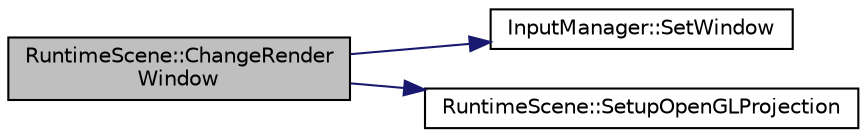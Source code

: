 digraph "RuntimeScene::ChangeRenderWindow"
{
  edge [fontname="Helvetica",fontsize="10",labelfontname="Helvetica",labelfontsize="10"];
  node [fontname="Helvetica",fontsize="10",shape=record];
  rankdir="LR";
  Node1 [label="RuntimeScene::ChangeRender\lWindow",height=0.2,width=0.4,color="black", fillcolor="grey75", style="filled", fontcolor="black"];
  Node1 -> Node2 [color="midnightblue",fontsize="10",style="solid",fontname="Helvetica"];
  Node2 [label="InputManager::SetWindow",height=0.2,width=0.4,color="black", fillcolor="white", style="filled",URL="$df/dd1/class_input_manager.html#aa3af19f334d2020cda8c053562b6a3f9",tooltip="Set the window managed by the input manager. "];
  Node1 -> Node3 [color="midnightblue",fontsize="10",style="solid",fontname="Helvetica"];
  Node3 [label="RuntimeScene::SetupOpenGLProjection",height=0.2,width=0.4,color="black", fillcolor="white", style="filled",URL="$d7/d7f/class_runtime_scene.html#a8d28a244555bbe468780c5013d0ccaa1",tooltip="Set the OpenGL projection according to the window size and OpenGL scene options. "];
}
